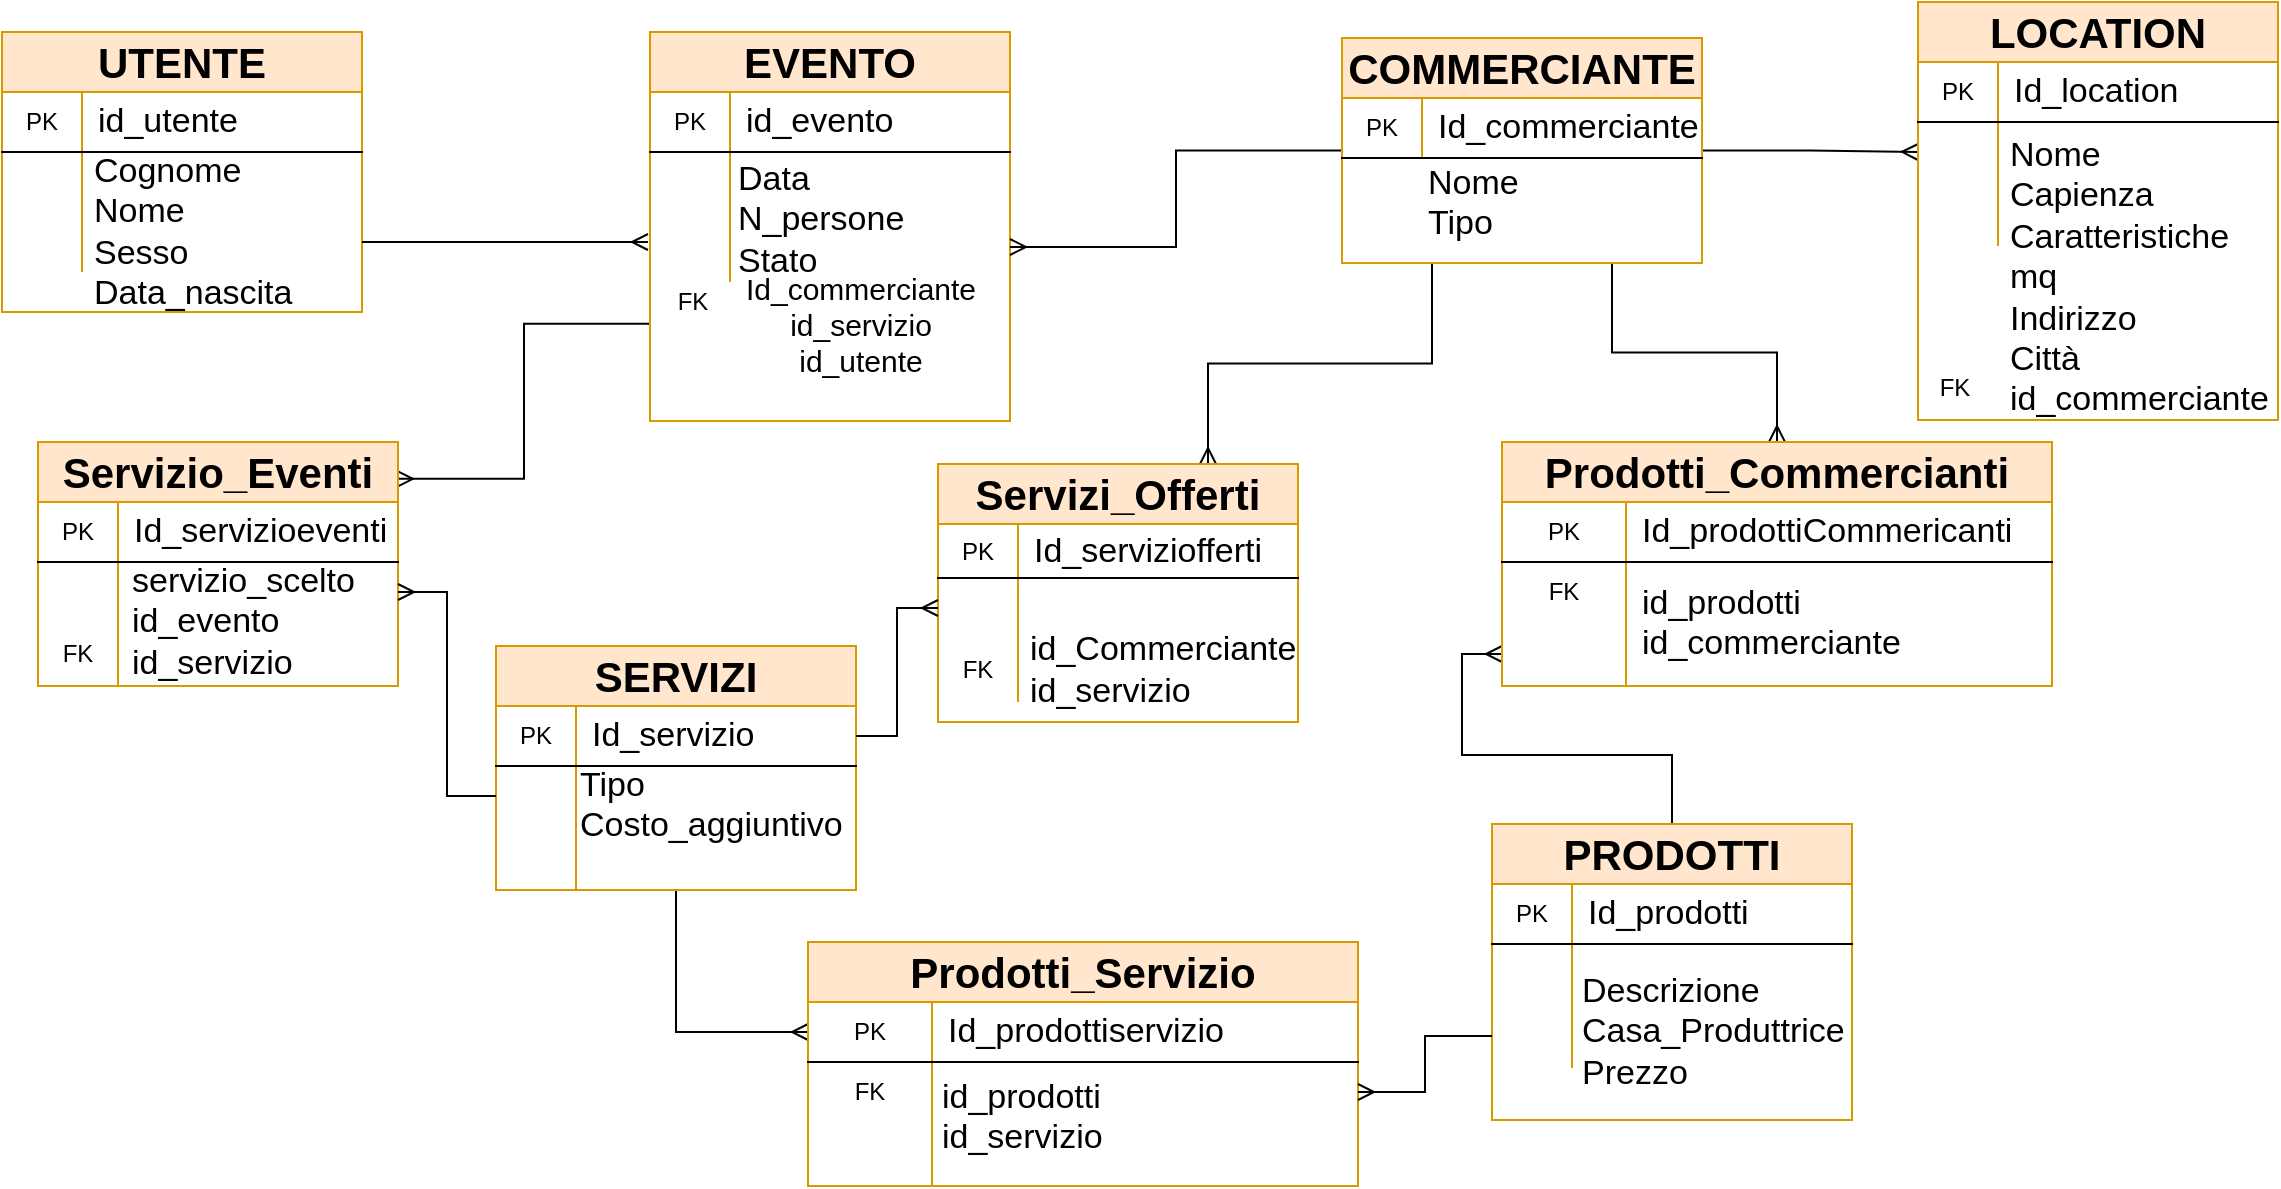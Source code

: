 <mxfile version="14.7.0" type="github"><diagram id="aRPhzbGSinSxLOQ_NPma" name="Page-1"><mxGraphModel dx="1038" dy="580" grid="0" gridSize="10" guides="1" tooltips="1" connect="1" arrows="1" fold="1" page="1" pageScale="1" pageWidth="4681" pageHeight="3300" math="0" shadow="0"><root><mxCell id="0"/><mxCell id="1" parent="0"/><mxCell id="a7dh2G3VvIZQvc07b1Ao-12" value="&lt;font style=&quot;vertical-align: inherit&quot;&gt;&lt;font style=&quot;vertical-align: inherit ; font-size: 21px&quot;&gt;&lt;font style=&quot;vertical-align: inherit&quot;&gt;&lt;font style=&quot;vertical-align: inherit&quot;&gt;UTENTE&lt;/font&gt;&lt;/font&gt;&lt;/font&gt;&lt;/font&gt;" style="shape=table;html=1;whiteSpace=wrap;startSize=30;container=1;collapsible=0;childLayout=tableLayout;fixedRows=1;rowLines=0;fontStyle=1;align=center;fillColor=#ffe6cc;strokeColor=#d79b00;" parent="1" vertex="1"><mxGeometry x="55" y="67" width="180" height="140" as="geometry"/></mxCell><mxCell id="a7dh2G3VvIZQvc07b1Ao-13" value="" style="shape=partialRectangle;html=1;whiteSpace=wrap;collapsible=0;dropTarget=0;pointerEvents=0;fillColor=none;top=0;left=0;bottom=1;right=0;points=[[0,0.5],[1,0.5]];portConstraint=eastwest;" parent="a7dh2G3VvIZQvc07b1Ao-12" vertex="1"><mxGeometry y="30" width="180" height="30" as="geometry"/></mxCell><mxCell id="a7dh2G3VvIZQvc07b1Ao-14" value="&lt;font style=&quot;vertical-align: inherit&quot;&gt;&lt;font style=&quot;vertical-align: inherit&quot;&gt;PK&lt;/font&gt;&lt;/font&gt;" style="shape=partialRectangle;html=1;whiteSpace=wrap;connectable=0;fillColor=none;top=0;left=0;bottom=0;right=0;overflow=hidden;" parent="a7dh2G3VvIZQvc07b1Ao-13" vertex="1"><mxGeometry width="40" height="30" as="geometry"/></mxCell><mxCell id="a7dh2G3VvIZQvc07b1Ao-15" value="&lt;font style=&quot;vertical-align: inherit ; font-size: 17px&quot;&gt;&lt;font style=&quot;vertical-align: inherit ; font-size: 17px&quot;&gt;&lt;font style=&quot;vertical-align: inherit ; font-size: 17px&quot;&gt;&lt;font style=&quot;vertical-align: inherit ; font-size: 17px&quot;&gt;id_utente&lt;/font&gt;&lt;/font&gt;&lt;/font&gt;&lt;/font&gt;" style="shape=partialRectangle;html=1;whiteSpace=wrap;connectable=0;fillColor=none;top=0;left=0;bottom=0;right=0;align=left;spacingLeft=6;overflow=hidden;" parent="a7dh2G3VvIZQvc07b1Ao-13" vertex="1"><mxGeometry x="40" width="140" height="30" as="geometry"/></mxCell><mxCell id="a7dh2G3VvIZQvc07b1Ao-16" value="" style="shape=partialRectangle;html=1;whiteSpace=wrap;collapsible=0;dropTarget=0;pointerEvents=0;fillColor=none;top=0;left=0;bottom=0;right=0;points=[[0,0.5],[1,0.5]];portConstraint=eastwest;" parent="a7dh2G3VvIZQvc07b1Ao-12" vertex="1"><mxGeometry y="60" width="180" height="30" as="geometry"/></mxCell><mxCell id="a7dh2G3VvIZQvc07b1Ao-17" value="" style="shape=partialRectangle;html=1;whiteSpace=wrap;connectable=0;fillColor=none;top=0;left=0;bottom=0;right=0;overflow=hidden;" parent="a7dh2G3VvIZQvc07b1Ao-16" vertex="1"><mxGeometry width="40" height="30" as="geometry"/></mxCell><mxCell id="a7dh2G3VvIZQvc07b1Ao-18" value="" style="shape=partialRectangle;html=1;whiteSpace=wrap;connectable=0;fillColor=none;top=0;left=0;bottom=0;right=0;align=left;spacingLeft=6;overflow=hidden;" parent="a7dh2G3VvIZQvc07b1Ao-16" vertex="1"><mxGeometry x="40" width="140" height="30" as="geometry"/></mxCell><mxCell id="a7dh2G3VvIZQvc07b1Ao-19" value="" style="shape=partialRectangle;html=1;whiteSpace=wrap;collapsible=0;dropTarget=0;pointerEvents=0;fillColor=none;top=0;left=0;bottom=0;right=0;points=[[0,0.5],[1,0.5]];portConstraint=eastwest;" parent="a7dh2G3VvIZQvc07b1Ao-12" vertex="1"><mxGeometry y="90" width="180" height="30" as="geometry"/></mxCell><mxCell id="a7dh2G3VvIZQvc07b1Ao-20" value="" style="shape=partialRectangle;html=1;whiteSpace=wrap;connectable=0;fillColor=none;top=0;left=0;bottom=0;right=0;overflow=hidden;" parent="a7dh2G3VvIZQvc07b1Ao-19" vertex="1"><mxGeometry width="40" height="30" as="geometry"/></mxCell><mxCell id="a7dh2G3VvIZQvc07b1Ao-21" value="&lt;span style=&quot;font-size: 17px&quot;&gt;&lt;br&gt;&lt;/span&gt;" style="shape=partialRectangle;html=1;whiteSpace=wrap;connectable=0;fillColor=none;top=0;left=0;bottom=0;right=0;align=left;spacingLeft=6;overflow=hidden;" parent="a7dh2G3VvIZQvc07b1Ao-19" vertex="1"><mxGeometry x="40" width="140" height="30" as="geometry"/></mxCell><mxCell id="a7dh2G3VvIZQvc07b1Ao-25" style="edgeStyle=orthogonalEdgeStyle;rounded=0;orthogonalLoop=1;jettySize=auto;html=1;endArrow=ERmany;endFill=0;" parent="1" source="a7dh2G3VvIZQvc07b1Ao-19" edge="1"><mxGeometry relative="1" as="geometry"><mxPoint x="378" y="172" as="targetPoint"/></mxGeometry></mxCell><mxCell id="a7dh2G3VvIZQvc07b1Ao-147" style="edgeStyle=orthogonalEdgeStyle;rounded=0;orthogonalLoop=1;jettySize=auto;html=1;exitX=0;exitY=0.75;exitDx=0;exitDy=0;entryX=0.997;entryY=0.151;entryDx=0;entryDy=0;entryPerimeter=0;startArrow=none;startFill=0;endArrow=ERmany;endFill=0;" parent="1" source="a7dh2G3VvIZQvc07b1Ao-26" target="a7dh2G3VvIZQvc07b1Ao-136" edge="1"><mxGeometry relative="1" as="geometry"/></mxCell><mxCell id="a7dh2G3VvIZQvc07b1Ao-26" value="&lt;span style=&quot;font-size: 21px&quot;&gt;EVENTO&lt;/span&gt;" style="shape=table;html=1;whiteSpace=wrap;startSize=30;container=1;collapsible=0;childLayout=tableLayout;fixedRows=1;rowLines=0;fontStyle=1;align=center;fillColor=#ffe6cc;strokeColor=#d79b00;" parent="1" vertex="1"><mxGeometry x="379" y="67" width="180" height="194.55" as="geometry"/></mxCell><mxCell id="a7dh2G3VvIZQvc07b1Ao-27" value="" style="shape=partialRectangle;html=1;whiteSpace=wrap;collapsible=0;dropTarget=0;pointerEvents=0;fillColor=none;top=0;left=0;bottom=1;right=0;points=[[0,0.5],[1,0.5]];portConstraint=eastwest;" parent="a7dh2G3VvIZQvc07b1Ao-26" vertex="1"><mxGeometry y="30" width="180" height="30" as="geometry"/></mxCell><mxCell id="a7dh2G3VvIZQvc07b1Ao-28" value="&lt;font style=&quot;vertical-align: inherit&quot;&gt;&lt;font style=&quot;vertical-align: inherit&quot;&gt;PK&lt;/font&gt;&lt;/font&gt;" style="shape=partialRectangle;html=1;whiteSpace=wrap;connectable=0;fillColor=none;top=0;left=0;bottom=0;right=0;overflow=hidden;" parent="a7dh2G3VvIZQvc07b1Ao-27" vertex="1"><mxGeometry width="40" height="30" as="geometry"/></mxCell><mxCell id="a7dh2G3VvIZQvc07b1Ao-29" value="&lt;span style=&quot;font-size: 17px&quot;&gt;id_evento&lt;/span&gt;" style="shape=partialRectangle;html=1;whiteSpace=wrap;connectable=0;fillColor=none;top=0;left=0;bottom=0;right=0;align=left;spacingLeft=6;overflow=hidden;" parent="a7dh2G3VvIZQvc07b1Ao-27" vertex="1"><mxGeometry x="40" width="140" height="30" as="geometry"/></mxCell><mxCell id="a7dh2G3VvIZQvc07b1Ao-30" value="" style="shape=partialRectangle;html=1;whiteSpace=wrap;collapsible=0;dropTarget=0;pointerEvents=0;fillColor=none;top=0;left=0;bottom=0;right=0;points=[[0,0.5],[1,0.5]];portConstraint=eastwest;" parent="a7dh2G3VvIZQvc07b1Ao-26" vertex="1"><mxGeometry y="60" width="180" height="30" as="geometry"/></mxCell><mxCell id="a7dh2G3VvIZQvc07b1Ao-31" value="" style="shape=partialRectangle;html=1;whiteSpace=wrap;connectable=0;fillColor=none;top=0;left=0;bottom=0;right=0;overflow=hidden;" parent="a7dh2G3VvIZQvc07b1Ao-30" vertex="1"><mxGeometry width="40" height="30" as="geometry"/></mxCell><mxCell id="a7dh2G3VvIZQvc07b1Ao-32" value="" style="shape=partialRectangle;html=1;whiteSpace=wrap;connectable=0;fillColor=none;top=0;left=0;bottom=0;right=0;align=left;spacingLeft=6;overflow=hidden;" parent="a7dh2G3VvIZQvc07b1Ao-30" vertex="1"><mxGeometry x="40" width="140" height="30" as="geometry"/></mxCell><mxCell id="a7dh2G3VvIZQvc07b1Ao-33" value="" style="shape=partialRectangle;html=1;whiteSpace=wrap;collapsible=0;dropTarget=0;pointerEvents=0;fillColor=none;top=0;left=0;bottom=0;right=0;points=[[0,0.5],[1,0.5]];portConstraint=eastwest;" parent="a7dh2G3VvIZQvc07b1Ao-26" vertex="1"><mxGeometry y="90" width="180" height="35" as="geometry"/></mxCell><mxCell id="a7dh2G3VvIZQvc07b1Ao-34" value="" style="shape=partialRectangle;html=1;whiteSpace=wrap;connectable=0;fillColor=none;top=0;left=0;bottom=0;right=0;overflow=hidden;" parent="a7dh2G3VvIZQvc07b1Ao-33" vertex="1"><mxGeometry width="40" height="35" as="geometry"/></mxCell><mxCell id="a7dh2G3VvIZQvc07b1Ao-35" value="" style="shape=partialRectangle;html=1;whiteSpace=wrap;connectable=0;fillColor=none;top=0;left=0;bottom=0;right=0;align=left;spacingLeft=6;overflow=hidden;" parent="a7dh2G3VvIZQvc07b1Ao-33" vertex="1"><mxGeometry x="40" width="140" height="35" as="geometry"/></mxCell><mxCell id="a7dh2G3VvIZQvc07b1Ao-87" style="edgeStyle=orthogonalEdgeStyle;rounded=0;orthogonalLoop=1;jettySize=auto;html=1;entryX=0;entryY=0.5;entryDx=0;entryDy=0;startArrow=none;startFill=0;endArrow=ERmany;endFill=0;" parent="1" source="a7dh2G3VvIZQvc07b1Ao-49" target="a7dh2G3VvIZQvc07b1Ao-64" edge="1"><mxGeometry relative="1" as="geometry"/></mxCell><mxCell id="a7dh2G3VvIZQvc07b1Ao-134" style="edgeStyle=orthogonalEdgeStyle;rounded=0;orthogonalLoop=1;jettySize=auto;html=1;exitX=0.25;exitY=1;exitDx=0;exitDy=0;entryX=0.75;entryY=0;entryDx=0;entryDy=0;startArrow=none;startFill=0;endArrow=ERmany;endFill=0;" parent="1" source="a7dh2G3VvIZQvc07b1Ao-49" target="a7dh2G3VvIZQvc07b1Ao-121" edge="1"><mxGeometry relative="1" as="geometry"/></mxCell><mxCell id="a7dh2G3VvIZQvc07b1Ao-135" style="edgeStyle=orthogonalEdgeStyle;rounded=0;orthogonalLoop=1;jettySize=auto;html=1;startArrow=none;startFill=0;endArrow=ERmany;endFill=0;" parent="1" source="a7dh2G3VvIZQvc07b1Ao-49" target="a7dh2G3VvIZQvc07b1Ao-33" edge="1"><mxGeometry relative="1" as="geometry"/></mxCell><mxCell id="a7dh2G3VvIZQvc07b1Ao-161" style="edgeStyle=orthogonalEdgeStyle;rounded=0;orthogonalLoop=1;jettySize=auto;html=1;exitX=0.75;exitY=1;exitDx=0;exitDy=0;startArrow=none;startFill=0;endArrow=ERmany;endFill=0;" parent="1" source="a7dh2G3VvIZQvc07b1Ao-49" target="a7dh2G3VvIZQvc07b1Ao-149" edge="1"><mxGeometry relative="1" as="geometry"/></mxCell><mxCell id="a7dh2G3VvIZQvc07b1Ao-49" value="&lt;span style=&quot;font-size: 21px&quot;&gt;COMMERCIANTE&lt;/span&gt;" style="shape=table;html=1;whiteSpace=wrap;startSize=30;container=1;collapsible=0;childLayout=tableLayout;fixedRows=1;rowLines=0;fontStyle=1;align=center;fillColor=#ffe6cc;strokeColor=#d79b00;" parent="1" vertex="1"><mxGeometry x="725" y="70" width="180" height="112.55" as="geometry"/></mxCell><mxCell id="a7dh2G3VvIZQvc07b1Ao-50" value="" style="shape=partialRectangle;html=1;whiteSpace=wrap;collapsible=0;dropTarget=0;pointerEvents=0;fillColor=none;top=0;left=0;bottom=1;right=0;points=[[0,0.5],[1,0.5]];portConstraint=eastwest;" parent="a7dh2G3VvIZQvc07b1Ao-49" vertex="1"><mxGeometry y="30" width="180" height="30" as="geometry"/></mxCell><mxCell id="a7dh2G3VvIZQvc07b1Ao-51" value="&lt;font style=&quot;vertical-align: inherit&quot;&gt;&lt;font style=&quot;vertical-align: inherit&quot;&gt;PK&lt;/font&gt;&lt;/font&gt;" style="shape=partialRectangle;html=1;whiteSpace=wrap;connectable=0;fillColor=none;top=0;left=0;bottom=0;right=0;overflow=hidden;" parent="a7dh2G3VvIZQvc07b1Ao-50" vertex="1"><mxGeometry width="40" height="30" as="geometry"/></mxCell><mxCell id="a7dh2G3VvIZQvc07b1Ao-52" value="&lt;span style=&quot;font-size: 17px&quot;&gt;Id_commerciante&lt;/span&gt;" style="shape=partialRectangle;html=1;whiteSpace=wrap;connectable=0;fillColor=none;top=0;left=0;bottom=0;right=0;align=left;spacingLeft=6;overflow=hidden;" parent="a7dh2G3VvIZQvc07b1Ao-50" vertex="1"><mxGeometry x="40" width="140" height="30" as="geometry"/></mxCell><mxCell id="a7dh2G3VvIZQvc07b1Ao-60" value="&lt;span style=&quot;font-size: 21px&quot;&gt;LOCATION&lt;/span&gt;" style="shape=table;html=1;whiteSpace=wrap;startSize=30;container=1;collapsible=0;childLayout=tableLayout;fixedRows=1;rowLines=0;fontStyle=1;align=center;fillColor=#ffe6cc;strokeColor=#d79b00;" parent="1" vertex="1"><mxGeometry x="1013" y="52" width="180" height="209" as="geometry"/></mxCell><mxCell id="a7dh2G3VvIZQvc07b1Ao-61" value="" style="shape=partialRectangle;html=1;whiteSpace=wrap;collapsible=0;dropTarget=0;pointerEvents=0;fillColor=none;top=0;left=0;bottom=1;right=0;points=[[0,0.5],[1,0.5]];portConstraint=eastwest;" parent="a7dh2G3VvIZQvc07b1Ao-60" vertex="1"><mxGeometry y="30" width="180" height="30" as="geometry"/></mxCell><mxCell id="a7dh2G3VvIZQvc07b1Ao-62" value="&lt;font style=&quot;vertical-align: inherit&quot;&gt;&lt;font style=&quot;vertical-align: inherit&quot;&gt;PK&lt;/font&gt;&lt;/font&gt;" style="shape=partialRectangle;html=1;whiteSpace=wrap;connectable=0;fillColor=none;top=0;left=0;bottom=0;right=0;overflow=hidden;" parent="a7dh2G3VvIZQvc07b1Ao-61" vertex="1"><mxGeometry width="40" height="30" as="geometry"/></mxCell><mxCell id="a7dh2G3VvIZQvc07b1Ao-63" value="&lt;span style=&quot;font-size: 17px&quot;&gt;Id_location&lt;/span&gt;" style="shape=partialRectangle;html=1;whiteSpace=wrap;connectable=0;fillColor=none;top=0;left=0;bottom=0;right=0;align=left;spacingLeft=6;overflow=hidden;" parent="a7dh2G3VvIZQvc07b1Ao-61" vertex="1"><mxGeometry x="40" width="140" height="30" as="geometry"/></mxCell><mxCell id="a7dh2G3VvIZQvc07b1Ao-64" value="" style="shape=partialRectangle;html=1;whiteSpace=wrap;collapsible=0;dropTarget=0;pointerEvents=0;fillColor=none;top=0;left=0;bottom=0;right=0;points=[[0,0.5],[1,0.5]];portConstraint=eastwest;" parent="a7dh2G3VvIZQvc07b1Ao-60" vertex="1"><mxGeometry y="60" width="180" height="30" as="geometry"/></mxCell><mxCell id="a7dh2G3VvIZQvc07b1Ao-65" value="" style="shape=partialRectangle;html=1;whiteSpace=wrap;connectable=0;fillColor=none;top=0;left=0;bottom=0;right=0;overflow=hidden;" parent="a7dh2G3VvIZQvc07b1Ao-64" vertex="1"><mxGeometry width="40" height="30" as="geometry"/></mxCell><mxCell id="a7dh2G3VvIZQvc07b1Ao-66" value="" style="shape=partialRectangle;html=1;whiteSpace=wrap;connectable=0;fillColor=none;top=0;left=0;bottom=0;right=0;align=left;spacingLeft=6;overflow=hidden;" parent="a7dh2G3VvIZQvc07b1Ao-64" vertex="1"><mxGeometry x="40" width="140" height="30" as="geometry"/></mxCell><mxCell id="a7dh2G3VvIZQvc07b1Ao-67" value="" style="shape=partialRectangle;html=1;whiteSpace=wrap;collapsible=0;dropTarget=0;pointerEvents=0;fillColor=none;top=0;left=0;bottom=0;right=0;points=[[0,0.5],[1,0.5]];portConstraint=eastwest;" parent="a7dh2G3VvIZQvc07b1Ao-60" vertex="1"><mxGeometry y="90" width="180" height="32" as="geometry"/></mxCell><mxCell id="a7dh2G3VvIZQvc07b1Ao-68" value="" style="shape=partialRectangle;html=1;whiteSpace=wrap;connectable=0;fillColor=none;top=0;left=0;bottom=0;right=0;overflow=hidden;" parent="a7dh2G3VvIZQvc07b1Ao-67" vertex="1"><mxGeometry width="40" height="32" as="geometry"/></mxCell><mxCell id="a7dh2G3VvIZQvc07b1Ao-69" value="" style="shape=partialRectangle;html=1;whiteSpace=wrap;connectable=0;fillColor=none;top=0;left=0;bottom=0;right=0;align=left;spacingLeft=6;overflow=hidden;" parent="a7dh2G3VvIZQvc07b1Ao-67" vertex="1"><mxGeometry x="40" width="140" height="32" as="geometry"/></mxCell><mxCell id="a7dh2G3VvIZQvc07b1Ao-82" value="&lt;font style=&quot;font-size: 17px&quot;&gt;Nome&lt;br&gt;Capienza&lt;br&gt;Caratteristiche&lt;br&gt;mq&lt;br&gt;Indirizzo&lt;br&gt;Città&lt;br&gt;id_commerciante&lt;br&gt;&lt;/font&gt;" style="text;whiteSpace=wrap;html=1;" parent="1" vertex="1"><mxGeometry x="1057" y="112.28" width="72" height="28" as="geometry"/></mxCell><mxCell id="a7dh2G3VvIZQvc07b1Ao-84" value="&lt;font style=&quot;font-size: 17px&quot;&gt;Nome&lt;br&gt;Tipo&lt;/font&gt;" style="text;whiteSpace=wrap;html=1;" parent="1" vertex="1"><mxGeometry x="766" y="126" width="72" height="28" as="geometry"/></mxCell><mxCell id="a7dh2G3VvIZQvc07b1Ao-85" value="&lt;font style=&quot;font-size: 17px&quot;&gt;&lt;font style=&quot;font-size: 17px&quot;&gt;Data&amp;nbsp;&lt;br&gt;N_persone&lt;br&gt;Stat&lt;/font&gt;o&lt;/font&gt;" style="text;whiteSpace=wrap;html=1;" parent="1" vertex="1"><mxGeometry x="421" y="124" width="72" height="28" as="geometry"/></mxCell><mxCell id="a7dh2G3VvIZQvc07b1Ao-86" value="&lt;font style=&quot;font-size: 17px&quot;&gt;Cognome&lt;br&gt;Nome&lt;br&gt;Sesso&lt;br&gt;Data_nascita&lt;/font&gt;" style="text;whiteSpace=wrap;html=1;" parent="1" vertex="1"><mxGeometry x="99" y="120" width="72" height="28" as="geometry"/></mxCell><mxCell id="a7dh2G3VvIZQvc07b1Ao-162" style="edgeStyle=orthogonalEdgeStyle;rounded=0;orthogonalLoop=1;jettySize=auto;html=1;exitX=0.5;exitY=0;exitDx=0;exitDy=0;startArrow=none;startFill=0;endArrow=ERmany;endFill=0;" parent="1" source="a7dh2G3VvIZQvc07b1Ao-88" target="a7dh2G3VvIZQvc07b1Ao-156" edge="1"><mxGeometry relative="1" as="geometry"/></mxCell><mxCell id="a7dh2G3VvIZQvc07b1Ao-88" value="&lt;span style=&quot;font-size: 21px&quot;&gt;PRODOTTI&lt;/span&gt;" style="shape=table;html=1;whiteSpace=wrap;startSize=30;container=1;collapsible=0;childLayout=tableLayout;fixedRows=1;rowLines=0;fontStyle=1;align=center;fillColor=#ffe6cc;strokeColor=#d79b00;" parent="1" vertex="1"><mxGeometry x="800" y="463" width="180" height="148" as="geometry"/></mxCell><mxCell id="a7dh2G3VvIZQvc07b1Ao-89" value="" style="shape=partialRectangle;html=1;whiteSpace=wrap;collapsible=0;dropTarget=0;pointerEvents=0;fillColor=none;top=0;left=0;bottom=1;right=0;points=[[0,0.5],[1,0.5]];portConstraint=eastwest;" parent="a7dh2G3VvIZQvc07b1Ao-88" vertex="1"><mxGeometry y="30" width="180" height="30" as="geometry"/></mxCell><mxCell id="a7dh2G3VvIZQvc07b1Ao-90" value="&lt;font style=&quot;vertical-align: inherit&quot;&gt;&lt;font style=&quot;vertical-align: inherit&quot;&gt;PK&lt;/font&gt;&lt;/font&gt;" style="shape=partialRectangle;html=1;whiteSpace=wrap;connectable=0;fillColor=none;top=0;left=0;bottom=0;right=0;overflow=hidden;" parent="a7dh2G3VvIZQvc07b1Ao-89" vertex="1"><mxGeometry width="40" height="30" as="geometry"/></mxCell><mxCell id="a7dh2G3VvIZQvc07b1Ao-91" value="&lt;span style=&quot;font-size: 17px&quot;&gt;Id_prodotti&lt;/span&gt;" style="shape=partialRectangle;html=1;whiteSpace=wrap;connectable=0;fillColor=none;top=0;left=0;bottom=0;right=0;align=left;spacingLeft=6;overflow=hidden;" parent="a7dh2G3VvIZQvc07b1Ao-89" vertex="1"><mxGeometry x="40" width="140" height="30" as="geometry"/></mxCell><mxCell id="a7dh2G3VvIZQvc07b1Ao-92" value="" style="shape=partialRectangle;html=1;whiteSpace=wrap;collapsible=0;dropTarget=0;pointerEvents=0;fillColor=none;top=0;left=0;bottom=0;right=0;points=[[0,0.5],[1,0.5]];portConstraint=eastwest;" parent="a7dh2G3VvIZQvc07b1Ao-88" vertex="1"><mxGeometry y="60" width="180" height="30" as="geometry"/></mxCell><mxCell id="a7dh2G3VvIZQvc07b1Ao-93" value="" style="shape=partialRectangle;html=1;whiteSpace=wrap;connectable=0;fillColor=none;top=0;left=0;bottom=0;right=0;overflow=hidden;" parent="a7dh2G3VvIZQvc07b1Ao-92" vertex="1"><mxGeometry width="40" height="30" as="geometry"/></mxCell><mxCell id="a7dh2G3VvIZQvc07b1Ao-94" value="" style="shape=partialRectangle;html=1;whiteSpace=wrap;connectable=0;fillColor=none;top=0;left=0;bottom=0;right=0;align=left;spacingLeft=6;overflow=hidden;" parent="a7dh2G3VvIZQvc07b1Ao-92" vertex="1"><mxGeometry x="40" width="140" height="30" as="geometry"/></mxCell><mxCell id="a7dh2G3VvIZQvc07b1Ao-95" value="" style="shape=partialRectangle;html=1;whiteSpace=wrap;collapsible=0;dropTarget=0;pointerEvents=0;fillColor=none;top=0;left=0;bottom=0;right=0;points=[[0,0.5],[1,0.5]];portConstraint=eastwest;" parent="a7dh2G3VvIZQvc07b1Ao-88" vertex="1"><mxGeometry y="90" width="180" height="32" as="geometry"/></mxCell><mxCell id="a7dh2G3VvIZQvc07b1Ao-96" value="" style="shape=partialRectangle;html=1;whiteSpace=wrap;connectable=0;fillColor=none;top=0;left=0;bottom=0;right=0;overflow=hidden;" parent="a7dh2G3VvIZQvc07b1Ao-95" vertex="1"><mxGeometry width="40" height="32" as="geometry"/></mxCell><mxCell id="a7dh2G3VvIZQvc07b1Ao-97" value="" style="shape=partialRectangle;html=1;whiteSpace=wrap;connectable=0;fillColor=none;top=0;left=0;bottom=0;right=0;align=left;spacingLeft=6;overflow=hidden;" parent="a7dh2G3VvIZQvc07b1Ao-95" vertex="1"><mxGeometry x="40" width="140" height="32" as="geometry"/></mxCell><mxCell id="a7dh2G3VvIZQvc07b1Ao-98" value="&lt;font style=&quot;font-size: 17px&quot;&gt;Descrizione&lt;br&gt;Casa_Produttrice&lt;br&gt;Prezzo&lt;br&gt;&lt;br&gt;&lt;br&gt;&lt;/font&gt;" style="text;whiteSpace=wrap;html=1;" parent="1" vertex="1"><mxGeometry x="843" y="530" width="72" height="28" as="geometry"/></mxCell><mxCell id="a7dh2G3VvIZQvc07b1Ao-175" style="edgeStyle=orthogonalEdgeStyle;rounded=0;orthogonalLoop=1;jettySize=auto;html=1;entryX=0;entryY=0.5;entryDx=0;entryDy=0;startArrow=none;startFill=0;endArrow=ERmany;endFill=0;" parent="1" source="a7dh2G3VvIZQvc07b1Ao-101" target="a7dh2G3VvIZQvc07b1Ao-164" edge="1"><mxGeometry relative="1" as="geometry"/></mxCell><mxCell id="a7dh2G3VvIZQvc07b1Ao-101" value="&lt;span style=&quot;font-size: 21px&quot;&gt;SERVIZI&lt;/span&gt;" style="shape=table;html=1;whiteSpace=wrap;startSize=30;container=1;collapsible=0;childLayout=tableLayout;fixedRows=1;rowLines=0;fontStyle=1;align=center;fillColor=#ffe6cc;strokeColor=#d79b00;" parent="1" vertex="1"><mxGeometry x="302" y="374" width="180" height="122" as="geometry"/></mxCell><mxCell id="a7dh2G3VvIZQvc07b1Ao-102" value="" style="shape=partialRectangle;html=1;whiteSpace=wrap;collapsible=0;dropTarget=0;pointerEvents=0;fillColor=none;top=0;left=0;bottom=1;right=0;points=[[0,0.5],[1,0.5]];portConstraint=eastwest;" parent="a7dh2G3VvIZQvc07b1Ao-101" vertex="1"><mxGeometry y="30" width="180" height="30" as="geometry"/></mxCell><mxCell id="a7dh2G3VvIZQvc07b1Ao-103" value="&lt;font style=&quot;vertical-align: inherit&quot;&gt;&lt;font style=&quot;vertical-align: inherit&quot;&gt;PK&lt;/font&gt;&lt;/font&gt;" style="shape=partialRectangle;html=1;whiteSpace=wrap;connectable=0;fillColor=none;top=0;left=0;bottom=0;right=0;overflow=hidden;" parent="a7dh2G3VvIZQvc07b1Ao-102" vertex="1"><mxGeometry width="40" height="30" as="geometry"/></mxCell><mxCell id="a7dh2G3VvIZQvc07b1Ao-104" value="&lt;span style=&quot;font-size: 17px&quot;&gt;Id_servizio&lt;/span&gt;" style="shape=partialRectangle;html=1;whiteSpace=wrap;connectable=0;fillColor=none;top=0;left=0;bottom=0;right=0;align=left;spacingLeft=6;overflow=hidden;" parent="a7dh2G3VvIZQvc07b1Ao-102" vertex="1"><mxGeometry x="40" width="140" height="30" as="geometry"/></mxCell><mxCell id="a7dh2G3VvIZQvc07b1Ao-105" value="" style="shape=partialRectangle;html=1;whiteSpace=wrap;collapsible=0;dropTarget=0;pointerEvents=0;fillColor=none;top=0;left=0;bottom=0;right=0;points=[[0,0.5],[1,0.5]];portConstraint=eastwest;" parent="a7dh2G3VvIZQvc07b1Ao-101" vertex="1"><mxGeometry y="60" width="180" height="30" as="geometry"/></mxCell><mxCell id="a7dh2G3VvIZQvc07b1Ao-106" value="" style="shape=partialRectangle;html=1;whiteSpace=wrap;connectable=0;fillColor=none;top=0;left=0;bottom=0;right=0;overflow=hidden;" parent="a7dh2G3VvIZQvc07b1Ao-105" vertex="1"><mxGeometry width="40" height="30" as="geometry"/></mxCell><mxCell id="a7dh2G3VvIZQvc07b1Ao-107" value="" style="shape=partialRectangle;html=1;whiteSpace=wrap;connectable=0;fillColor=none;top=0;left=0;bottom=0;right=0;align=left;spacingLeft=6;overflow=hidden;" parent="a7dh2G3VvIZQvc07b1Ao-105" vertex="1"><mxGeometry x="40" width="140" height="30" as="geometry"/></mxCell><mxCell id="a7dh2G3VvIZQvc07b1Ao-108" value="" style="shape=partialRectangle;html=1;whiteSpace=wrap;collapsible=0;dropTarget=0;pointerEvents=0;fillColor=none;top=0;left=0;bottom=0;right=0;points=[[0,0.5],[1,0.5]];portConstraint=eastwest;" parent="a7dh2G3VvIZQvc07b1Ao-101" vertex="1"><mxGeometry y="90" width="180" height="32" as="geometry"/></mxCell><mxCell id="a7dh2G3VvIZQvc07b1Ao-109" value="" style="shape=partialRectangle;html=1;whiteSpace=wrap;connectable=0;fillColor=none;top=0;left=0;bottom=0;right=0;overflow=hidden;" parent="a7dh2G3VvIZQvc07b1Ao-108" vertex="1"><mxGeometry width="40" height="32" as="geometry"/></mxCell><mxCell id="a7dh2G3VvIZQvc07b1Ao-110" value="" style="shape=partialRectangle;html=1;whiteSpace=wrap;connectable=0;fillColor=none;top=0;left=0;bottom=0;right=0;align=left;spacingLeft=6;overflow=hidden;" parent="a7dh2G3VvIZQvc07b1Ao-108" vertex="1"><mxGeometry x="40" width="140" height="32" as="geometry"/></mxCell><mxCell id="a7dh2G3VvIZQvc07b1Ao-111" value="&lt;font style=&quot;font-size: 17px&quot;&gt;Tipo&lt;br&gt;Costo_aggiuntivo&lt;br&gt;&lt;/font&gt;" style="text;whiteSpace=wrap;html=1;" parent="1" vertex="1"><mxGeometry x="342" y="427" width="72" height="28" as="geometry"/></mxCell><mxCell id="a7dh2G3VvIZQvc07b1Ao-116" value="FK" style="text;html=1;align=center;verticalAlign=middle;resizable=0;points=[];autosize=1;strokeColor=none;" parent="1" vertex="1"><mxGeometry x="387" y="193" width="25" height="18" as="geometry"/></mxCell><mxCell id="a7dh2G3VvIZQvc07b1Ao-117" value="&lt;font style=&quot;font-size: 15px&quot;&gt;Id_commerciante&lt;br&gt;id_servizio&lt;br&gt;id_utente&lt;br&gt;&lt;/font&gt;" style="text;html=1;align=center;verticalAlign=middle;resizable=0;points=[];autosize=1;strokeColor=none;" parent="1" vertex="1"><mxGeometry x="421" y="189" width="125" height="47" as="geometry"/></mxCell><mxCell id="a7dh2G3VvIZQvc07b1Ao-121" value="&lt;span style=&quot;font-size: 21px&quot;&gt;Servizi_Offerti&lt;/span&gt;" style="shape=table;html=1;whiteSpace=wrap;startSize=30;container=1;collapsible=0;childLayout=tableLayout;fixedRows=1;rowLines=0;fontStyle=1;align=center;fillColor=#ffe6cc;strokeColor=#d79b00;" parent="1" vertex="1"><mxGeometry x="523" y="283" width="180" height="129" as="geometry"/></mxCell><mxCell id="a7dh2G3VvIZQvc07b1Ao-122" value="" style="shape=partialRectangle;html=1;whiteSpace=wrap;collapsible=0;dropTarget=0;pointerEvents=0;fillColor=none;top=0;left=0;bottom=1;right=0;points=[[0,0.5],[1,0.5]];portConstraint=eastwest;" parent="a7dh2G3VvIZQvc07b1Ao-121" vertex="1"><mxGeometry y="30" width="180" height="27" as="geometry"/></mxCell><mxCell id="a7dh2G3VvIZQvc07b1Ao-123" value="&lt;font style=&quot;vertical-align: inherit&quot;&gt;&lt;font style=&quot;vertical-align: inherit&quot;&gt;PK&lt;/font&gt;&lt;/font&gt;" style="shape=partialRectangle;html=1;whiteSpace=wrap;connectable=0;fillColor=none;top=0;left=0;bottom=0;right=0;overflow=hidden;" parent="a7dh2G3VvIZQvc07b1Ao-122" vertex="1"><mxGeometry width="40" height="27" as="geometry"/></mxCell><mxCell id="a7dh2G3VvIZQvc07b1Ao-124" value="&lt;span style=&quot;font-size: 17px&quot;&gt;Id_serviziofferti&lt;/span&gt;" style="shape=partialRectangle;html=1;whiteSpace=wrap;connectable=0;fillColor=none;top=0;left=0;bottom=0;right=0;align=left;spacingLeft=6;overflow=hidden;" parent="a7dh2G3VvIZQvc07b1Ao-122" vertex="1"><mxGeometry x="40" width="140" height="27" as="geometry"/></mxCell><mxCell id="a7dh2G3VvIZQvc07b1Ao-125" value="" style="shape=partialRectangle;html=1;whiteSpace=wrap;collapsible=0;dropTarget=0;pointerEvents=0;fillColor=none;top=0;left=0;bottom=0;right=0;points=[[0,0.5],[1,0.5]];portConstraint=eastwest;" parent="a7dh2G3VvIZQvc07b1Ao-121" vertex="1"><mxGeometry y="57" width="180" height="30" as="geometry"/></mxCell><mxCell id="a7dh2G3VvIZQvc07b1Ao-126" value="" style="shape=partialRectangle;html=1;whiteSpace=wrap;connectable=0;fillColor=none;top=0;left=0;bottom=0;right=0;overflow=hidden;" parent="a7dh2G3VvIZQvc07b1Ao-125" vertex="1"><mxGeometry width="40" height="30" as="geometry"/></mxCell><mxCell id="a7dh2G3VvIZQvc07b1Ao-127" value="" style="shape=partialRectangle;html=1;whiteSpace=wrap;connectable=0;fillColor=none;top=0;left=0;bottom=0;right=0;align=left;spacingLeft=6;overflow=hidden;" parent="a7dh2G3VvIZQvc07b1Ao-125" vertex="1"><mxGeometry x="40" width="140" height="30" as="geometry"/></mxCell><mxCell id="a7dh2G3VvIZQvc07b1Ao-128" value="" style="shape=partialRectangle;html=1;whiteSpace=wrap;collapsible=0;dropTarget=0;pointerEvents=0;fillColor=none;top=0;left=0;bottom=0;right=0;points=[[0,0.5],[1,0.5]];portConstraint=eastwest;" parent="a7dh2G3VvIZQvc07b1Ao-121" vertex="1"><mxGeometry y="87" width="180" height="32" as="geometry"/></mxCell><mxCell id="a7dh2G3VvIZQvc07b1Ao-129" value="FK" style="shape=partialRectangle;html=1;whiteSpace=wrap;connectable=0;fillColor=none;top=0;left=0;bottom=0;right=0;overflow=hidden;" parent="a7dh2G3VvIZQvc07b1Ao-128" vertex="1"><mxGeometry width="40" height="32" as="geometry"/></mxCell><mxCell id="a7dh2G3VvIZQvc07b1Ao-130" value="" style="shape=partialRectangle;html=1;whiteSpace=wrap;connectable=0;fillColor=none;top=0;left=0;bottom=0;right=0;align=left;spacingLeft=6;overflow=hidden;" parent="a7dh2G3VvIZQvc07b1Ao-128" vertex="1"><mxGeometry x="40" width="140" height="32" as="geometry"/></mxCell><mxCell id="a7dh2G3VvIZQvc07b1Ao-131" value="&lt;font style=&quot;font-size: 17px&quot;&gt;&lt;br&gt;id_Commerciante&lt;br&gt;id_servizio&lt;br&gt;&lt;/font&gt;" style="text;whiteSpace=wrap;html=1;" parent="1" vertex="1"><mxGeometry x="567" y="339" width="72" height="28" as="geometry"/></mxCell><mxCell id="a7dh2G3VvIZQvc07b1Ao-132" style="edgeStyle=orthogonalEdgeStyle;rounded=0;orthogonalLoop=1;jettySize=auto;html=1;exitX=1;exitY=0.5;exitDx=0;exitDy=0;startArrow=none;startFill=0;endArrow=ERmany;endFill=0;" parent="1" source="a7dh2G3VvIZQvc07b1Ao-102" target="a7dh2G3VvIZQvc07b1Ao-125" edge="1"><mxGeometry relative="1" as="geometry"/></mxCell><mxCell id="a7dh2G3VvIZQvc07b1Ao-136" value="&lt;span style=&quot;font-size: 21px&quot;&gt;Servizio_Eventi&lt;/span&gt;" style="shape=table;html=1;whiteSpace=wrap;startSize=30;container=1;collapsible=0;childLayout=tableLayout;fixedRows=1;rowLines=0;fontStyle=1;align=center;fillColor=#ffe6cc;strokeColor=#d79b00;" parent="1" vertex="1"><mxGeometry x="73" y="272" width="180" height="122" as="geometry"/></mxCell><mxCell id="a7dh2G3VvIZQvc07b1Ao-137" value="" style="shape=partialRectangle;html=1;whiteSpace=wrap;collapsible=0;dropTarget=0;pointerEvents=0;fillColor=none;top=0;left=0;bottom=1;right=0;points=[[0,0.5],[1,0.5]];portConstraint=eastwest;" parent="a7dh2G3VvIZQvc07b1Ao-136" vertex="1"><mxGeometry y="30" width="180" height="30" as="geometry"/></mxCell><mxCell id="a7dh2G3VvIZQvc07b1Ao-138" value="&lt;font style=&quot;vertical-align: inherit&quot;&gt;&lt;font style=&quot;vertical-align: inherit&quot;&gt;PK&lt;/font&gt;&lt;/font&gt;" style="shape=partialRectangle;html=1;whiteSpace=wrap;connectable=0;fillColor=none;top=0;left=0;bottom=0;right=0;overflow=hidden;" parent="a7dh2G3VvIZQvc07b1Ao-137" vertex="1"><mxGeometry width="40" height="30" as="geometry"/></mxCell><mxCell id="a7dh2G3VvIZQvc07b1Ao-139" value="&lt;span style=&quot;font-size: 17px&quot;&gt;Id_servizioeventi&lt;/span&gt;" style="shape=partialRectangle;html=1;whiteSpace=wrap;connectable=0;fillColor=none;top=0;left=0;bottom=0;right=0;align=left;spacingLeft=6;overflow=hidden;" parent="a7dh2G3VvIZQvc07b1Ao-137" vertex="1"><mxGeometry x="40" width="140" height="30" as="geometry"/></mxCell><mxCell id="a7dh2G3VvIZQvc07b1Ao-140" value="" style="shape=partialRectangle;html=1;whiteSpace=wrap;collapsible=0;dropTarget=0;pointerEvents=0;fillColor=none;top=0;left=0;bottom=0;right=0;points=[[0,0.5],[1,0.5]];portConstraint=eastwest;" parent="a7dh2G3VvIZQvc07b1Ao-136" vertex="1"><mxGeometry y="60" width="180" height="30" as="geometry"/></mxCell><mxCell id="a7dh2G3VvIZQvc07b1Ao-141" value="" style="shape=partialRectangle;html=1;whiteSpace=wrap;connectable=0;fillColor=none;top=0;left=0;bottom=0;right=0;overflow=hidden;" parent="a7dh2G3VvIZQvc07b1Ao-140" vertex="1"><mxGeometry width="40" height="30" as="geometry"/></mxCell><mxCell id="a7dh2G3VvIZQvc07b1Ao-142" value="" style="shape=partialRectangle;html=1;whiteSpace=wrap;connectable=0;fillColor=none;top=0;left=0;bottom=0;right=0;align=left;spacingLeft=6;overflow=hidden;" parent="a7dh2G3VvIZQvc07b1Ao-140" vertex="1"><mxGeometry x="40" width="140" height="30" as="geometry"/></mxCell><mxCell id="a7dh2G3VvIZQvc07b1Ao-143" value="" style="shape=partialRectangle;html=1;whiteSpace=wrap;collapsible=0;dropTarget=0;pointerEvents=0;fillColor=none;top=0;left=0;bottom=0;right=0;points=[[0,0.5],[1,0.5]];portConstraint=eastwest;" parent="a7dh2G3VvIZQvc07b1Ao-136" vertex="1"><mxGeometry y="90" width="180" height="32" as="geometry"/></mxCell><mxCell id="a7dh2G3VvIZQvc07b1Ao-144" value="FK" style="shape=partialRectangle;html=1;whiteSpace=wrap;connectable=0;fillColor=none;top=0;left=0;bottom=0;right=0;overflow=hidden;" parent="a7dh2G3VvIZQvc07b1Ao-143" vertex="1"><mxGeometry width="40" height="32" as="geometry"/></mxCell><mxCell id="a7dh2G3VvIZQvc07b1Ao-145" value="" style="shape=partialRectangle;html=1;whiteSpace=wrap;connectable=0;fillColor=none;top=0;left=0;bottom=0;right=0;align=left;spacingLeft=6;overflow=hidden;" parent="a7dh2G3VvIZQvc07b1Ao-143" vertex="1"><mxGeometry x="40" width="140" height="32" as="geometry"/></mxCell><mxCell id="a7dh2G3VvIZQvc07b1Ao-146" value="&lt;font style=&quot;font-size: 17px&quot;&gt;servizio_scelto&lt;br&gt;id_evento&lt;br&gt;id_servizio&lt;br&gt;&lt;/font&gt;" style="text;whiteSpace=wrap;html=1;" parent="1" vertex="1"><mxGeometry x="118" y="325" width="72" height="28" as="geometry"/></mxCell><mxCell id="a7dh2G3VvIZQvc07b1Ao-148" style="edgeStyle=orthogonalEdgeStyle;rounded=0;orthogonalLoop=1;jettySize=auto;html=1;exitX=0;exitY=0.5;exitDx=0;exitDy=0;entryX=1;entryY=0.5;entryDx=0;entryDy=0;startArrow=none;startFill=0;endArrow=ERmany;endFill=0;" parent="1" source="a7dh2G3VvIZQvc07b1Ao-105" target="a7dh2G3VvIZQvc07b1Ao-140" edge="1"><mxGeometry relative="1" as="geometry"/></mxCell><mxCell id="a7dh2G3VvIZQvc07b1Ao-149" value="&lt;span style=&quot;font-size: 21px&quot;&gt;Prodotti_Commercianti&lt;/span&gt;" style="shape=table;html=1;whiteSpace=wrap;startSize=30;container=1;collapsible=0;childLayout=tableLayout;fixedRows=1;rowLines=0;fontStyle=1;align=center;fillColor=#ffe6cc;strokeColor=#d79b00;" parent="1" vertex="1"><mxGeometry x="805" y="272" width="275" height="122" as="geometry"/></mxCell><mxCell id="a7dh2G3VvIZQvc07b1Ao-150" value="" style="shape=partialRectangle;html=1;whiteSpace=wrap;collapsible=0;dropTarget=0;pointerEvents=0;fillColor=none;top=0;left=0;bottom=1;right=0;points=[[0,0.5],[1,0.5]];portConstraint=eastwest;" parent="a7dh2G3VvIZQvc07b1Ao-149" vertex="1"><mxGeometry y="30" width="275" height="30" as="geometry"/></mxCell><mxCell id="a7dh2G3VvIZQvc07b1Ao-151" value="&lt;font style=&quot;vertical-align: inherit&quot;&gt;&lt;font style=&quot;vertical-align: inherit&quot;&gt;PK&lt;/font&gt;&lt;/font&gt;" style="shape=partialRectangle;html=1;whiteSpace=wrap;connectable=0;fillColor=none;top=0;left=0;bottom=0;right=0;overflow=hidden;" parent="a7dh2G3VvIZQvc07b1Ao-150" vertex="1"><mxGeometry width="62" height="30" as="geometry"/></mxCell><mxCell id="a7dh2G3VvIZQvc07b1Ao-152" value="&lt;span style=&quot;font-size: 17px&quot;&gt;Id_prodottiCommericanti&lt;/span&gt;" style="shape=partialRectangle;html=1;whiteSpace=wrap;connectable=0;fillColor=none;top=0;left=0;bottom=0;right=0;align=left;spacingLeft=6;overflow=hidden;" parent="a7dh2G3VvIZQvc07b1Ao-150" vertex="1"><mxGeometry x="62" width="213" height="30" as="geometry"/></mxCell><mxCell id="a7dh2G3VvIZQvc07b1Ao-153" value="" style="shape=partialRectangle;html=1;whiteSpace=wrap;collapsible=0;dropTarget=0;pointerEvents=0;fillColor=none;top=0;left=0;bottom=0;right=0;points=[[0,0.5],[1,0.5]];portConstraint=eastwest;" parent="a7dh2G3VvIZQvc07b1Ao-149" vertex="1"><mxGeometry y="60" width="275" height="30" as="geometry"/></mxCell><mxCell id="a7dh2G3VvIZQvc07b1Ao-154" value="FK" style="shape=partialRectangle;html=1;whiteSpace=wrap;connectable=0;fillColor=none;top=0;left=0;bottom=0;right=0;overflow=hidden;" parent="a7dh2G3VvIZQvc07b1Ao-153" vertex="1"><mxGeometry width="62" height="30" as="geometry"/></mxCell><mxCell id="a7dh2G3VvIZQvc07b1Ao-155" value="" style="shape=partialRectangle;html=1;whiteSpace=wrap;connectable=0;fillColor=none;top=0;left=0;bottom=0;right=0;align=left;spacingLeft=6;overflow=hidden;" parent="a7dh2G3VvIZQvc07b1Ao-153" vertex="1"><mxGeometry x="62" width="213" height="30" as="geometry"/></mxCell><mxCell id="a7dh2G3VvIZQvc07b1Ao-156" value="" style="shape=partialRectangle;html=1;whiteSpace=wrap;collapsible=0;dropTarget=0;pointerEvents=0;fillColor=none;top=0;left=0;bottom=0;right=0;points=[[0,0.5],[1,0.5]];portConstraint=eastwest;" parent="a7dh2G3VvIZQvc07b1Ao-149" vertex="1"><mxGeometry y="90" width="275" height="32" as="geometry"/></mxCell><mxCell id="a7dh2G3VvIZQvc07b1Ao-157" value="" style="shape=partialRectangle;html=1;whiteSpace=wrap;connectable=0;fillColor=none;top=0;left=0;bottom=0;right=0;overflow=hidden;" parent="a7dh2G3VvIZQvc07b1Ao-156" vertex="1"><mxGeometry width="62" height="32" as="geometry"/></mxCell><mxCell id="a7dh2G3VvIZQvc07b1Ao-158" value="" style="shape=partialRectangle;html=1;whiteSpace=wrap;connectable=0;fillColor=none;top=0;left=0;bottom=0;right=0;align=left;spacingLeft=6;overflow=hidden;" parent="a7dh2G3VvIZQvc07b1Ao-156" vertex="1"><mxGeometry x="62" width="213" height="32" as="geometry"/></mxCell><mxCell id="a7dh2G3VvIZQvc07b1Ao-160" value="&lt;font style=&quot;font-size: 17px&quot;&gt;id_prodotti&lt;br&gt;id_commerciante&lt;br&gt;&lt;/font&gt;" style="text;whiteSpace=wrap;html=1;" parent="1" vertex="1"><mxGeometry x="873" y="336" width="72" height="28" as="geometry"/></mxCell><mxCell id="a7dh2G3VvIZQvc07b1Ao-163" value="&lt;span style=&quot;font-size: 21px&quot;&gt;Prodotti_Servizio&lt;/span&gt;" style="shape=table;html=1;whiteSpace=wrap;startSize=30;container=1;collapsible=0;childLayout=tableLayout;fixedRows=1;rowLines=0;fontStyle=1;align=center;fillColor=#ffe6cc;strokeColor=#d79b00;" parent="1" vertex="1"><mxGeometry x="458" y="522" width="275" height="122" as="geometry"/></mxCell><mxCell id="a7dh2G3VvIZQvc07b1Ao-164" value="" style="shape=partialRectangle;html=1;whiteSpace=wrap;collapsible=0;dropTarget=0;pointerEvents=0;fillColor=none;top=0;left=0;bottom=1;right=0;points=[[0,0.5],[1,0.5]];portConstraint=eastwest;" parent="a7dh2G3VvIZQvc07b1Ao-163" vertex="1"><mxGeometry y="30" width="275" height="30" as="geometry"/></mxCell><mxCell id="a7dh2G3VvIZQvc07b1Ao-165" value="&lt;font style=&quot;vertical-align: inherit&quot;&gt;&lt;font style=&quot;vertical-align: inherit&quot;&gt;PK&lt;/font&gt;&lt;/font&gt;" style="shape=partialRectangle;html=1;whiteSpace=wrap;connectable=0;fillColor=none;top=0;left=0;bottom=0;right=0;overflow=hidden;" parent="a7dh2G3VvIZQvc07b1Ao-164" vertex="1"><mxGeometry width="62" height="30" as="geometry"/></mxCell><mxCell id="a7dh2G3VvIZQvc07b1Ao-166" value="&lt;span style=&quot;font-size: 17px&quot;&gt;Id_prodottiservizio&lt;/span&gt;" style="shape=partialRectangle;html=1;whiteSpace=wrap;connectable=0;fillColor=none;top=0;left=0;bottom=0;right=0;align=left;spacingLeft=6;overflow=hidden;" parent="a7dh2G3VvIZQvc07b1Ao-164" vertex="1"><mxGeometry x="62" width="213" height="30" as="geometry"/></mxCell><mxCell id="a7dh2G3VvIZQvc07b1Ao-167" value="" style="shape=partialRectangle;html=1;whiteSpace=wrap;collapsible=0;dropTarget=0;pointerEvents=0;fillColor=none;top=0;left=0;bottom=0;right=0;points=[[0,0.5],[1,0.5]];portConstraint=eastwest;" parent="a7dh2G3VvIZQvc07b1Ao-163" vertex="1"><mxGeometry y="60" width="275" height="30" as="geometry"/></mxCell><mxCell id="a7dh2G3VvIZQvc07b1Ao-168" value="FK" style="shape=partialRectangle;html=1;whiteSpace=wrap;connectable=0;fillColor=none;top=0;left=0;bottom=0;right=0;overflow=hidden;" parent="a7dh2G3VvIZQvc07b1Ao-167" vertex="1"><mxGeometry width="62" height="30" as="geometry"/></mxCell><mxCell id="a7dh2G3VvIZQvc07b1Ao-169" value="" style="shape=partialRectangle;html=1;whiteSpace=wrap;connectable=0;fillColor=none;top=0;left=0;bottom=0;right=0;align=left;spacingLeft=6;overflow=hidden;" parent="a7dh2G3VvIZQvc07b1Ao-167" vertex="1"><mxGeometry x="62" width="213" height="30" as="geometry"/></mxCell><mxCell id="a7dh2G3VvIZQvc07b1Ao-170" value="" style="shape=partialRectangle;html=1;whiteSpace=wrap;collapsible=0;dropTarget=0;pointerEvents=0;fillColor=none;top=0;left=0;bottom=0;right=0;points=[[0,0.5],[1,0.5]];portConstraint=eastwest;" parent="a7dh2G3VvIZQvc07b1Ao-163" vertex="1"><mxGeometry y="90" width="275" height="32" as="geometry"/></mxCell><mxCell id="a7dh2G3VvIZQvc07b1Ao-171" value="" style="shape=partialRectangle;html=1;whiteSpace=wrap;connectable=0;fillColor=none;top=0;left=0;bottom=0;right=0;overflow=hidden;" parent="a7dh2G3VvIZQvc07b1Ao-170" vertex="1"><mxGeometry width="62" height="32" as="geometry"/></mxCell><mxCell id="a7dh2G3VvIZQvc07b1Ao-172" value="" style="shape=partialRectangle;html=1;whiteSpace=wrap;connectable=0;fillColor=none;top=0;left=0;bottom=0;right=0;align=left;spacingLeft=6;overflow=hidden;" parent="a7dh2G3VvIZQvc07b1Ao-170" vertex="1"><mxGeometry x="62" width="213" height="32" as="geometry"/></mxCell><mxCell id="a7dh2G3VvIZQvc07b1Ao-173" value="&lt;font style=&quot;font-size: 17px&quot;&gt;id_prodotti&lt;br&gt;id_servizio&lt;br&gt;&lt;/font&gt;" style="text;whiteSpace=wrap;html=1;" parent="1" vertex="1"><mxGeometry x="523" y="583" width="72" height="28" as="geometry"/></mxCell><mxCell id="a7dh2G3VvIZQvc07b1Ao-174" style="edgeStyle=orthogonalEdgeStyle;rounded=0;orthogonalLoop=1;jettySize=auto;html=1;exitX=0;exitY=0.5;exitDx=0;exitDy=0;startArrow=none;startFill=0;endArrow=ERmany;endFill=0;" parent="1" source="a7dh2G3VvIZQvc07b1Ao-95" target="a7dh2G3VvIZQvc07b1Ao-167" edge="1"><mxGeometry relative="1" as="geometry"/></mxCell><mxCell id="fAkRb42e7OVBOyI2WUVj-1" value="FK" style="text;html=1;align=center;verticalAlign=middle;resizable=0;points=[];autosize=1;strokeColor=none;" vertex="1" parent="1"><mxGeometry x="1018" y="236" width="25" height="18" as="geometry"/></mxCell></root></mxGraphModel></diagram></mxfile>